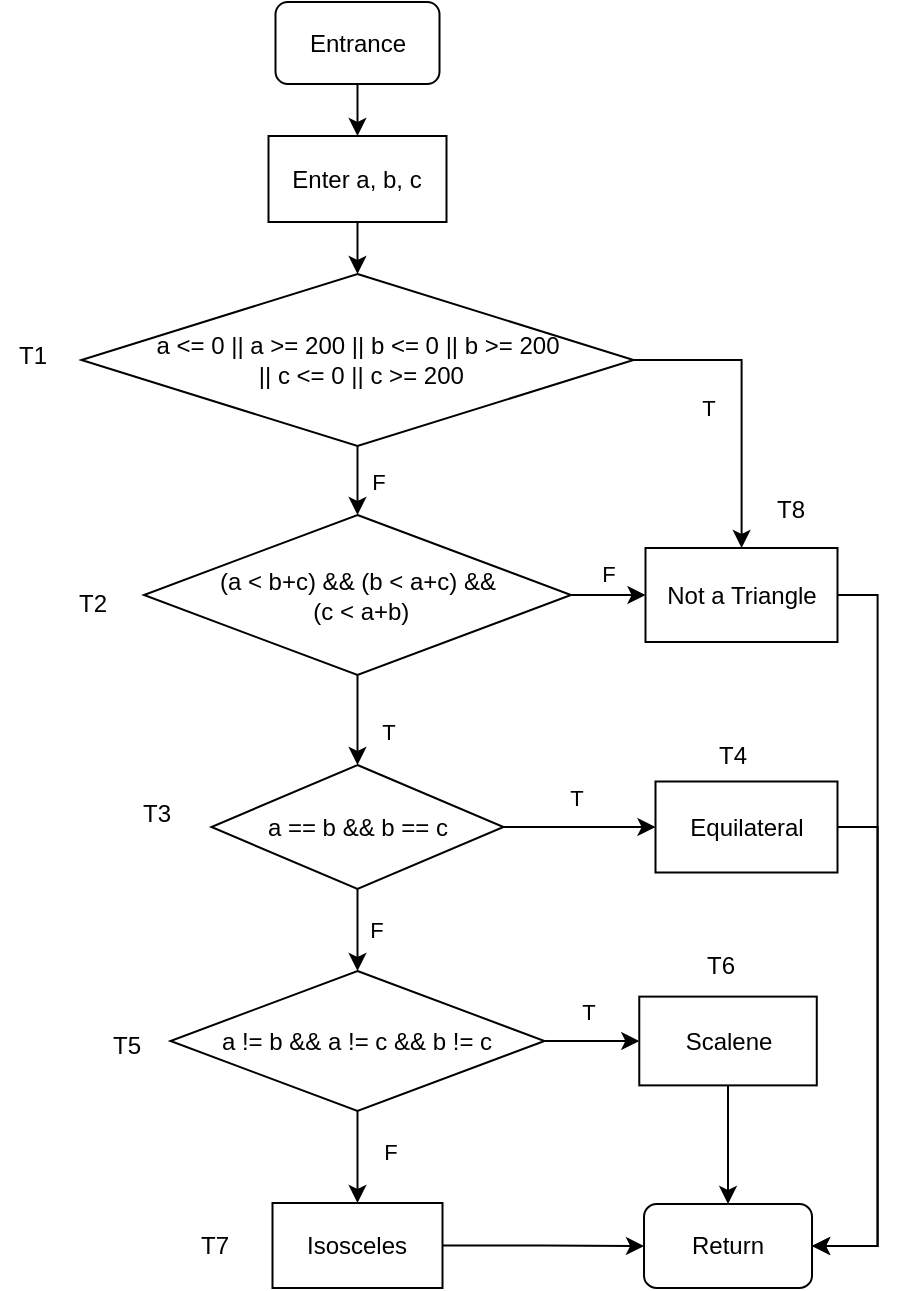 <mxfile version="21.7.2" type="device" pages="3">
  <diagram name="语句及条件覆盖" id="p1DawyyWLQWbrbQB41Fz">
    <mxGraphModel dx="1500" dy="763" grid="0" gridSize="10" guides="1" tooltips="1" connect="1" arrows="1" fold="1" page="1" pageScale="1" pageWidth="827" pageHeight="1169" math="0" shadow="0">
      <root>
        <mxCell id="0" />
        <mxCell id="1" parent="0" />
        <mxCell id="oMtj3yDENX00JfYqnQA4-12" style="edgeStyle=orthogonalEdgeStyle;rounded=0;orthogonalLoop=1;jettySize=auto;html=1;exitX=0.5;exitY=1;exitDx=0;exitDy=0;entryX=0.5;entryY=0;entryDx=0;entryDy=0;" parent="1" source="oMtj3yDENX00JfYqnQA4-2" target="oMtj3yDENX00JfYqnQA4-3" edge="1">
          <mxGeometry relative="1" as="geometry" />
        </mxCell>
        <mxCell id="oMtj3yDENX00JfYqnQA4-2" value="Entrance" style="rounded=1;whiteSpace=wrap;html=1;" parent="1" vertex="1">
          <mxGeometry x="196.75" y="127" width="82" height="41" as="geometry" />
        </mxCell>
        <mxCell id="9zBUutOTycy7udNpjJut-3" style="edgeStyle=orthogonalEdgeStyle;rounded=0;orthogonalLoop=1;jettySize=auto;html=1;exitX=0.5;exitY=1;exitDx=0;exitDy=0;entryX=0.5;entryY=0;entryDx=0;entryDy=0;" edge="1" parent="1" source="oMtj3yDENX00JfYqnQA4-3" target="9zBUutOTycy7udNpjJut-1">
          <mxGeometry relative="1" as="geometry" />
        </mxCell>
        <mxCell id="oMtj3yDENX00JfYqnQA4-3" value="Enter a, b, c" style="rounded=0;whiteSpace=wrap;html=1;" parent="1" vertex="1">
          <mxGeometry x="193.25" y="194" width="89" height="43" as="geometry" />
        </mxCell>
        <mxCell id="oMtj3yDENX00JfYqnQA4-14" value="F" style="edgeStyle=orthogonalEdgeStyle;rounded=0;orthogonalLoop=1;jettySize=auto;html=1;exitX=1;exitY=0.5;exitDx=0;exitDy=0;entryX=0;entryY=0.5;entryDx=0;entryDy=0;" parent="1" source="oMtj3yDENX00JfYqnQA4-4" target="oMtj3yDENX00JfYqnQA4-5" edge="1">
          <mxGeometry x="-0.029" y="11" relative="1" as="geometry">
            <mxPoint as="offset" />
          </mxGeometry>
        </mxCell>
        <mxCell id="oMtj3yDENX00JfYqnQA4-15" value="T" style="edgeStyle=orthogonalEdgeStyle;rounded=0;orthogonalLoop=1;jettySize=auto;html=1;exitX=0.5;exitY=1;exitDx=0;exitDy=0;entryX=0.5;entryY=0;entryDx=0;entryDy=0;" parent="1" source="oMtj3yDENX00JfYqnQA4-4" target="oMtj3yDENX00JfYqnQA4-6" edge="1">
          <mxGeometry x="0.244" y="15" relative="1" as="geometry">
            <mxPoint as="offset" />
          </mxGeometry>
        </mxCell>
        <mxCell id="oMtj3yDENX00JfYqnQA4-4" value="(a &amp;lt; b+c) &amp;amp;&amp;amp; (b &amp;lt; a+c) &amp;amp;&amp;amp;&lt;br&gt;&amp;nbsp;(c &amp;lt; a+b)" style="rhombus;whiteSpace=wrap;html=1;" parent="1" vertex="1">
          <mxGeometry x="131" y="383.5" width="213.5" height="80" as="geometry" />
        </mxCell>
        <mxCell id="oMtj3yDENX00JfYqnQA4-18" style="edgeStyle=orthogonalEdgeStyle;rounded=0;orthogonalLoop=1;jettySize=auto;html=1;exitX=1;exitY=0.5;exitDx=0;exitDy=0;entryX=1;entryY=0.5;entryDx=0;entryDy=0;" parent="1" source="oMtj3yDENX00JfYqnQA4-5" target="oMtj3yDENX00JfYqnQA4-11" edge="1">
          <mxGeometry relative="1" as="geometry" />
        </mxCell>
        <mxCell id="oMtj3yDENX00JfYqnQA4-5" value="Not a Triangle" style="rounded=0;whiteSpace=wrap;html=1;" parent="1" vertex="1">
          <mxGeometry x="381.75" y="400" width="96" height="47" as="geometry" />
        </mxCell>
        <mxCell id="oMtj3yDENX00JfYqnQA4-16" value="T" style="edgeStyle=orthogonalEdgeStyle;rounded=0;orthogonalLoop=1;jettySize=auto;html=1;exitX=1;exitY=0.5;exitDx=0;exitDy=0;" parent="1" source="oMtj3yDENX00JfYqnQA4-6" target="oMtj3yDENX00JfYqnQA4-8" edge="1">
          <mxGeometry x="-0.054" y="15" relative="1" as="geometry">
            <mxPoint as="offset" />
          </mxGeometry>
        </mxCell>
        <mxCell id="oMtj3yDENX00JfYqnQA4-17" value="F" style="edgeStyle=orthogonalEdgeStyle;rounded=0;orthogonalLoop=1;jettySize=auto;html=1;exitX=0.5;exitY=1;exitDx=0;exitDy=0;entryX=0.5;entryY=0;entryDx=0;entryDy=0;" parent="1" source="oMtj3yDENX00JfYqnQA4-6" target="oMtj3yDENX00JfYqnQA4-7" edge="1">
          <mxGeometry x="-0.024" y="9" relative="1" as="geometry">
            <mxPoint as="offset" />
          </mxGeometry>
        </mxCell>
        <mxCell id="oMtj3yDENX00JfYqnQA4-6" value="a == b &amp;amp;&amp;amp; b == c" style="rhombus;whiteSpace=wrap;html=1;" parent="1" vertex="1">
          <mxGeometry x="164.75" y="508.5" width="146" height="62" as="geometry" />
        </mxCell>
        <mxCell id="oMtj3yDENX00JfYqnQA4-19" value="T" style="edgeStyle=orthogonalEdgeStyle;rounded=0;orthogonalLoop=1;jettySize=auto;html=1;exitX=1;exitY=0.5;exitDx=0;exitDy=0;entryX=0;entryY=0.5;entryDx=0;entryDy=0;" parent="1" source="oMtj3yDENX00JfYqnQA4-7" target="oMtj3yDENX00JfYqnQA4-9" edge="1">
          <mxGeometry x="-0.143" y="15" relative="1" as="geometry">
            <mxPoint x="1" as="offset" />
          </mxGeometry>
        </mxCell>
        <mxCell id="oMtj3yDENX00JfYqnQA4-20" value="F" style="edgeStyle=orthogonalEdgeStyle;rounded=0;orthogonalLoop=1;jettySize=auto;html=1;exitX=0.5;exitY=1;exitDx=0;exitDy=0;entryX=0.5;entryY=0;entryDx=0;entryDy=0;" parent="1" source="oMtj3yDENX00JfYqnQA4-7" target="oMtj3yDENX00JfYqnQA4-10" edge="1">
          <mxGeometry x="-0.13" y="16" relative="1" as="geometry">
            <mxPoint as="offset" />
          </mxGeometry>
        </mxCell>
        <mxCell id="oMtj3yDENX00JfYqnQA4-7" value="a != b &amp;amp;&amp;amp; a != c &amp;amp;&amp;amp; b != c" style="rhombus;whiteSpace=wrap;html=1;" parent="1" vertex="1">
          <mxGeometry x="144.25" y="611.5" width="187" height="70" as="geometry" />
        </mxCell>
        <mxCell id="oMtj3yDENX00JfYqnQA4-21" style="edgeStyle=orthogonalEdgeStyle;rounded=0;orthogonalLoop=1;jettySize=auto;html=1;exitX=1;exitY=0.5;exitDx=0;exitDy=0;entryX=1;entryY=0.5;entryDx=0;entryDy=0;" parent="1" source="oMtj3yDENX00JfYqnQA4-8" target="oMtj3yDENX00JfYqnQA4-11" edge="1">
          <mxGeometry relative="1" as="geometry" />
        </mxCell>
        <mxCell id="oMtj3yDENX00JfYqnQA4-8" value="Equilateral" style="rounded=0;whiteSpace=wrap;html=1;" parent="1" vertex="1">
          <mxGeometry x="386.75" y="516.75" width="91" height="45.5" as="geometry" />
        </mxCell>
        <mxCell id="oMtj3yDENX00JfYqnQA4-22" style="edgeStyle=orthogonalEdgeStyle;rounded=0;orthogonalLoop=1;jettySize=auto;html=1;exitX=0.5;exitY=1;exitDx=0;exitDy=0;entryX=0.5;entryY=0;entryDx=0;entryDy=0;" parent="1" source="oMtj3yDENX00JfYqnQA4-9" target="oMtj3yDENX00JfYqnQA4-11" edge="1">
          <mxGeometry relative="1" as="geometry" />
        </mxCell>
        <mxCell id="oMtj3yDENX00JfYqnQA4-9" value="Scalene" style="rounded=0;whiteSpace=wrap;html=1;" parent="1" vertex="1">
          <mxGeometry x="378.64" y="624.31" width="88.75" height="44.38" as="geometry" />
        </mxCell>
        <mxCell id="oMtj3yDENX00JfYqnQA4-23" style="edgeStyle=orthogonalEdgeStyle;rounded=0;orthogonalLoop=1;jettySize=auto;html=1;exitX=1;exitY=0.5;exitDx=0;exitDy=0;entryX=0;entryY=0.5;entryDx=0;entryDy=0;" parent="1" source="oMtj3yDENX00JfYqnQA4-10" target="oMtj3yDENX00JfYqnQA4-11" edge="1">
          <mxGeometry relative="1" as="geometry" />
        </mxCell>
        <mxCell id="oMtj3yDENX00JfYqnQA4-10" value="Isosceles" style="rounded=0;whiteSpace=wrap;html=1;" parent="1" vertex="1">
          <mxGeometry x="195.25" y="727.5" width="85" height="42.5" as="geometry" />
        </mxCell>
        <mxCell id="oMtj3yDENX00JfYqnQA4-11" value="Return" style="rounded=1;whiteSpace=wrap;html=1;" parent="1" vertex="1">
          <mxGeometry x="381.01" y="728" width="84" height="42" as="geometry" />
        </mxCell>
        <mxCell id="1Kh99Y0t14na6HnomfFa-1" value="T1" style="text;html=1;align=center;verticalAlign=middle;resizable=0;points=[];autosize=1;strokeColor=none;fillColor=none;" parent="1" vertex="1">
          <mxGeometry x="59" y="291" width="32" height="26" as="geometry" />
        </mxCell>
        <mxCell id="1Kh99Y0t14na6HnomfFa-2" value="T2" style="text;html=1;align=center;verticalAlign=middle;resizable=0;points=[];autosize=1;strokeColor=none;fillColor=none;" parent="1" vertex="1">
          <mxGeometry x="89" y="415" width="32" height="26" as="geometry" />
        </mxCell>
        <mxCell id="1Kh99Y0t14na6HnomfFa-3" value="T3" style="text;html=1;align=center;verticalAlign=middle;resizable=0;points=[];autosize=1;strokeColor=none;fillColor=none;" parent="1" vertex="1">
          <mxGeometry x="121" y="520" width="32" height="26" as="geometry" />
        </mxCell>
        <mxCell id="1Kh99Y0t14na6HnomfFa-4" value="T4" style="text;html=1;align=center;verticalAlign=middle;resizable=0;points=[];autosize=1;strokeColor=none;fillColor=none;" parent="1" vertex="1">
          <mxGeometry x="409" y="490.75" width="32" height="26" as="geometry" />
        </mxCell>
        <mxCell id="1Kh99Y0t14na6HnomfFa-5" value="T5&lt;br&gt;" style="text;html=1;align=center;verticalAlign=middle;resizable=0;points=[];autosize=1;strokeColor=none;fillColor=none;" parent="1" vertex="1">
          <mxGeometry x="106" y="636" width="32" height="26" as="geometry" />
        </mxCell>
        <mxCell id="1Kh99Y0t14na6HnomfFa-6" value="T7" style="text;html=1;align=center;verticalAlign=middle;resizable=0;points=[];autosize=1;strokeColor=none;fillColor=none;" parent="1" vertex="1">
          <mxGeometry x="150" y="736" width="32" height="26" as="geometry" />
        </mxCell>
        <mxCell id="1Kh99Y0t14na6HnomfFa-7" value="T6&lt;br&gt;" style="text;html=1;align=center;verticalAlign=middle;resizable=0;points=[];autosize=1;strokeColor=none;fillColor=none;" parent="1" vertex="1">
          <mxGeometry x="403" y="596" width="32" height="26" as="geometry" />
        </mxCell>
        <mxCell id="9zBUutOTycy7udNpjJut-2" value="F" style="edgeStyle=orthogonalEdgeStyle;rounded=0;orthogonalLoop=1;jettySize=auto;html=1;exitX=0.5;exitY=1;exitDx=0;exitDy=0;entryX=0.5;entryY=0;entryDx=0;entryDy=0;" edge="1" parent="1" source="9zBUutOTycy7udNpjJut-1" target="oMtj3yDENX00JfYqnQA4-4">
          <mxGeometry x="0.043" y="10" relative="1" as="geometry">
            <mxPoint as="offset" />
          </mxGeometry>
        </mxCell>
        <mxCell id="9zBUutOTycy7udNpjJut-4" value="T" style="edgeStyle=orthogonalEdgeStyle;rounded=0;orthogonalLoop=1;jettySize=auto;html=1;exitX=1;exitY=0.5;exitDx=0;exitDy=0;" edge="1" parent="1" source="9zBUutOTycy7udNpjJut-1" target="oMtj3yDENX00JfYqnQA4-5">
          <mxGeometry x="0.054" y="-17" relative="1" as="geometry">
            <mxPoint as="offset" />
          </mxGeometry>
        </mxCell>
        <mxCell id="9zBUutOTycy7udNpjJut-1" value="a &amp;lt;= 0 || a &amp;gt;= 200 || b &amp;lt;= 0 || b &amp;gt;= 200&lt;br&gt;&amp;nbsp;|| c &amp;lt;= 0 || c &amp;gt;= 200" style="rhombus;whiteSpace=wrap;html=1;" vertex="1" parent="1">
          <mxGeometry x="99.75" y="263" width="276" height="86" as="geometry" />
        </mxCell>
        <mxCell id="9zBUutOTycy7udNpjJut-5" value="T8" style="text;html=1;align=center;verticalAlign=middle;resizable=0;points=[];autosize=1;strokeColor=none;fillColor=none;" vertex="1" parent="1">
          <mxGeometry x="438" y="368" width="32" height="26" as="geometry" />
        </mxCell>
      </root>
    </mxGraphModel>
  </diagram>
  <diagram id="DdidMCSF9CAta6WW8qiw" name="条件逻辑覆盖">
    <mxGraphModel dx="1750" dy="890" grid="0" gridSize="10" guides="1" tooltips="1" connect="1" arrows="1" fold="1" page="1" pageScale="1" pageWidth="827" pageHeight="1169" math="0" shadow="0">
      <root>
        <mxCell id="0" />
        <mxCell id="1" parent="0" />
        <mxCell id="TY2ZsIlsWfIMWA_cXtT7-1" style="edgeStyle=orthogonalEdgeStyle;rounded=0;orthogonalLoop=1;jettySize=auto;html=1;exitX=0.5;exitY=1;exitDx=0;exitDy=0;entryX=0.5;entryY=0;entryDx=0;entryDy=0;" edge="1" parent="1" source="TY2ZsIlsWfIMWA_cXtT7-2" target="TY2ZsIlsWfIMWA_cXtT7-4">
          <mxGeometry relative="1" as="geometry" />
        </mxCell>
        <mxCell id="TY2ZsIlsWfIMWA_cXtT7-2" value="Entrance" style="rounded=1;whiteSpace=wrap;html=1;" vertex="1" parent="1">
          <mxGeometry x="251.75" y="78" width="82" height="41" as="geometry" />
        </mxCell>
        <mxCell id="TY2ZsIlsWfIMWA_cXtT7-3" style="edgeStyle=orthogonalEdgeStyle;rounded=0;orthogonalLoop=1;jettySize=auto;html=1;exitX=0.5;exitY=1;exitDx=0;exitDy=0;entryX=0.5;entryY=0;entryDx=0;entryDy=0;" edge="1" parent="1" source="TY2ZsIlsWfIMWA_cXtT7-4" target="TY2ZsIlsWfIMWA_cXtT7-32">
          <mxGeometry relative="1" as="geometry" />
        </mxCell>
        <mxCell id="TY2ZsIlsWfIMWA_cXtT7-4" value="Enter a, b, c" style="rounded=0;whiteSpace=wrap;html=1;" vertex="1" parent="1">
          <mxGeometry x="248.25" y="145" width="89" height="43" as="geometry" />
        </mxCell>
        <mxCell id="TY2ZsIlsWfIMWA_cXtT7-5" value="F" style="edgeStyle=orthogonalEdgeStyle;rounded=0;orthogonalLoop=1;jettySize=auto;html=1;exitX=1;exitY=0.5;exitDx=0;exitDy=0;entryX=0;entryY=0.5;entryDx=0;entryDy=0;" edge="1" parent="1" source="TY2ZsIlsWfIMWA_cXtT7-7" target="TY2ZsIlsWfIMWA_cXtT7-9">
          <mxGeometry x="-0.029" y="11" relative="1" as="geometry">
            <mxPoint as="offset" />
          </mxGeometry>
        </mxCell>
        <mxCell id="TY2ZsIlsWfIMWA_cXtT7-6" value="T" style="edgeStyle=orthogonalEdgeStyle;rounded=0;orthogonalLoop=1;jettySize=auto;html=1;exitX=0.5;exitY=1;exitDx=0;exitDy=0;entryX=0.5;entryY=0;entryDx=0;entryDy=0;" edge="1" parent="1" source="TY2ZsIlsWfIMWA_cXtT7-7" target="TY2ZsIlsWfIMWA_cXtT7-12">
          <mxGeometry x="0.244" y="15" relative="1" as="geometry">
            <mxPoint as="offset" />
          </mxGeometry>
        </mxCell>
        <mxCell id="TY2ZsIlsWfIMWA_cXtT7-7" value="(a &amp;lt; b+c) &amp;amp;&amp;amp; (b &amp;lt; a+c) &amp;amp;&amp;amp;&lt;br&gt;&amp;nbsp;(c &amp;lt; a+b)" style="rhombus;whiteSpace=wrap;html=1;" vertex="1" parent="1">
          <mxGeometry x="186" y="334.5" width="213.5" height="80" as="geometry" />
        </mxCell>
        <mxCell id="TY2ZsIlsWfIMWA_cXtT7-8" style="edgeStyle=orthogonalEdgeStyle;rounded=0;orthogonalLoop=1;jettySize=auto;html=1;exitX=1;exitY=0.5;exitDx=0;exitDy=0;entryX=1;entryY=0.5;entryDx=0;entryDy=0;" edge="1" parent="1" source="TY2ZsIlsWfIMWA_cXtT7-9" target="TY2ZsIlsWfIMWA_cXtT7-22">
          <mxGeometry relative="1" as="geometry" />
        </mxCell>
        <mxCell id="TY2ZsIlsWfIMWA_cXtT7-9" value="Not a Triangle" style="rounded=0;whiteSpace=wrap;html=1;" vertex="1" parent="1">
          <mxGeometry x="436.75" y="351" width="96" height="47" as="geometry" />
        </mxCell>
        <mxCell id="TY2ZsIlsWfIMWA_cXtT7-10" value="T" style="edgeStyle=orthogonalEdgeStyle;rounded=0;orthogonalLoop=1;jettySize=auto;html=1;exitX=1;exitY=0.5;exitDx=0;exitDy=0;" edge="1" parent="1" source="TY2ZsIlsWfIMWA_cXtT7-12" target="TY2ZsIlsWfIMWA_cXtT7-17">
          <mxGeometry x="-0.054" y="15" relative="1" as="geometry">
            <mxPoint as="offset" />
          </mxGeometry>
        </mxCell>
        <mxCell id="TY2ZsIlsWfIMWA_cXtT7-11" value="F" style="edgeStyle=orthogonalEdgeStyle;rounded=0;orthogonalLoop=1;jettySize=auto;html=1;exitX=0.5;exitY=1;exitDx=0;exitDy=0;entryX=0.5;entryY=0;entryDx=0;entryDy=0;" edge="1" parent="1" source="TY2ZsIlsWfIMWA_cXtT7-12" target="TY2ZsIlsWfIMWA_cXtT7-15">
          <mxGeometry x="-0.024" y="9" relative="1" as="geometry">
            <mxPoint as="offset" />
          </mxGeometry>
        </mxCell>
        <mxCell id="TY2ZsIlsWfIMWA_cXtT7-12" value="a == b &amp;amp;&amp;amp; b == c" style="rhombus;whiteSpace=wrap;html=1;" vertex="1" parent="1">
          <mxGeometry x="219.75" y="459.5" width="146" height="62" as="geometry" />
        </mxCell>
        <mxCell id="TY2ZsIlsWfIMWA_cXtT7-13" value="T" style="edgeStyle=orthogonalEdgeStyle;rounded=0;orthogonalLoop=1;jettySize=auto;html=1;exitX=1;exitY=0.5;exitDx=0;exitDy=0;entryX=0;entryY=0.5;entryDx=0;entryDy=0;" edge="1" parent="1" source="TY2ZsIlsWfIMWA_cXtT7-15" target="TY2ZsIlsWfIMWA_cXtT7-19">
          <mxGeometry x="-0.143" y="15" relative="1" as="geometry">
            <mxPoint x="1" as="offset" />
          </mxGeometry>
        </mxCell>
        <mxCell id="TY2ZsIlsWfIMWA_cXtT7-14" value="F" style="edgeStyle=orthogonalEdgeStyle;rounded=0;orthogonalLoop=1;jettySize=auto;html=1;exitX=0.5;exitY=1;exitDx=0;exitDy=0;entryX=0.5;entryY=0;entryDx=0;entryDy=0;" edge="1" parent="1" source="TY2ZsIlsWfIMWA_cXtT7-15" target="TY2ZsIlsWfIMWA_cXtT7-21">
          <mxGeometry x="-0.13" y="16" relative="1" as="geometry">
            <mxPoint as="offset" />
          </mxGeometry>
        </mxCell>
        <mxCell id="TY2ZsIlsWfIMWA_cXtT7-15" value="a != b &amp;amp;&amp;amp; a != c &amp;amp;&amp;amp; b != c" style="rhombus;whiteSpace=wrap;html=1;" vertex="1" parent="1">
          <mxGeometry x="199.25" y="562.5" width="187" height="70" as="geometry" />
        </mxCell>
        <mxCell id="TY2ZsIlsWfIMWA_cXtT7-16" style="edgeStyle=orthogonalEdgeStyle;rounded=0;orthogonalLoop=1;jettySize=auto;html=1;exitX=1;exitY=0.5;exitDx=0;exitDy=0;entryX=1;entryY=0.5;entryDx=0;entryDy=0;" edge="1" parent="1" source="TY2ZsIlsWfIMWA_cXtT7-17" target="TY2ZsIlsWfIMWA_cXtT7-22">
          <mxGeometry relative="1" as="geometry" />
        </mxCell>
        <mxCell id="TY2ZsIlsWfIMWA_cXtT7-17" value="Equilateral" style="rounded=0;whiteSpace=wrap;html=1;" vertex="1" parent="1">
          <mxGeometry x="441.75" y="467.75" width="91" height="45.5" as="geometry" />
        </mxCell>
        <mxCell id="TY2ZsIlsWfIMWA_cXtT7-18" style="edgeStyle=orthogonalEdgeStyle;rounded=0;orthogonalLoop=1;jettySize=auto;html=1;exitX=0.5;exitY=1;exitDx=0;exitDy=0;entryX=0.5;entryY=0;entryDx=0;entryDy=0;" edge="1" parent="1" source="TY2ZsIlsWfIMWA_cXtT7-19" target="TY2ZsIlsWfIMWA_cXtT7-22">
          <mxGeometry relative="1" as="geometry" />
        </mxCell>
        <mxCell id="TY2ZsIlsWfIMWA_cXtT7-19" value="Scalene" style="rounded=0;whiteSpace=wrap;html=1;" vertex="1" parent="1">
          <mxGeometry x="433.64" y="575.31" width="88.75" height="44.38" as="geometry" />
        </mxCell>
        <mxCell id="TY2ZsIlsWfIMWA_cXtT7-20" style="edgeStyle=orthogonalEdgeStyle;rounded=0;orthogonalLoop=1;jettySize=auto;html=1;exitX=1;exitY=0.5;exitDx=0;exitDy=0;entryX=0;entryY=0.5;entryDx=0;entryDy=0;" edge="1" parent="1" source="TY2ZsIlsWfIMWA_cXtT7-21" target="TY2ZsIlsWfIMWA_cXtT7-22">
          <mxGeometry relative="1" as="geometry" />
        </mxCell>
        <mxCell id="TY2ZsIlsWfIMWA_cXtT7-21" value="Isosceles" style="rounded=0;whiteSpace=wrap;html=1;" vertex="1" parent="1">
          <mxGeometry x="250.25" y="678.5" width="85" height="42.5" as="geometry" />
        </mxCell>
        <mxCell id="TY2ZsIlsWfIMWA_cXtT7-22" value="Return" style="rounded=1;whiteSpace=wrap;html=1;" vertex="1" parent="1">
          <mxGeometry x="436.01" y="679" width="84" height="42" as="geometry" />
        </mxCell>
        <mxCell id="TY2ZsIlsWfIMWA_cXtT7-23" value="S1 S2 S3 S4 S5 S6" style="text;html=1;align=center;verticalAlign=middle;resizable=0;points=[];autosize=1;strokeColor=none;fillColor=none;" vertex="1" parent="1">
          <mxGeometry x="107" y="201" width="123" height="26" as="geometry" />
        </mxCell>
        <mxCell id="TY2ZsIlsWfIMWA_cXtT7-24" value="S7 S8 S9&lt;br&gt;" style="text;html=1;align=center;verticalAlign=middle;resizable=0;points=[];autosize=1;strokeColor=none;fillColor=none;" vertex="1" parent="1">
          <mxGeometry x="142.5" y="325" width="69" height="26" as="geometry" />
        </mxCell>
        <mxCell id="TY2ZsIlsWfIMWA_cXtT7-25" value="S10 S11" style="text;html=1;align=center;verticalAlign=middle;resizable=0;points=[];autosize=1;strokeColor=none;fillColor=none;" vertex="1" parent="1">
          <mxGeometry x="148.5" y="477.5" width="63" height="26" as="geometry" />
        </mxCell>
        <mxCell id="TY2ZsIlsWfIMWA_cXtT7-27" value="S12 S13 S14" style="text;html=1;align=center;verticalAlign=middle;resizable=0;points=[];autosize=1;strokeColor=none;fillColor=none;" vertex="1" parent="1">
          <mxGeometry x="135.5" y="562.5" width="89" height="26" as="geometry" />
        </mxCell>
        <mxCell id="TY2ZsIlsWfIMWA_cXtT7-30" value="F" style="edgeStyle=orthogonalEdgeStyle;rounded=0;orthogonalLoop=1;jettySize=auto;html=1;exitX=0.5;exitY=1;exitDx=0;exitDy=0;entryX=0.5;entryY=0;entryDx=0;entryDy=0;" edge="1" parent="1" source="TY2ZsIlsWfIMWA_cXtT7-32" target="TY2ZsIlsWfIMWA_cXtT7-7">
          <mxGeometry x="0.043" y="10" relative="1" as="geometry">
            <mxPoint as="offset" />
          </mxGeometry>
        </mxCell>
        <mxCell id="TY2ZsIlsWfIMWA_cXtT7-31" value="T" style="edgeStyle=orthogonalEdgeStyle;rounded=0;orthogonalLoop=1;jettySize=auto;html=1;exitX=1;exitY=0.5;exitDx=0;exitDy=0;" edge="1" parent="1" source="TY2ZsIlsWfIMWA_cXtT7-32" target="TY2ZsIlsWfIMWA_cXtT7-9">
          <mxGeometry x="0.054" y="-17" relative="1" as="geometry">
            <mxPoint as="offset" />
          </mxGeometry>
        </mxCell>
        <mxCell id="TY2ZsIlsWfIMWA_cXtT7-32" value="a &amp;lt;= 0 || a &amp;gt;= 200 || b &amp;lt;= 0 || b &amp;gt;= 200&lt;br&gt;&amp;nbsp;|| c &amp;lt;= 0 || c &amp;gt;= 200" style="rhombus;whiteSpace=wrap;html=1;" vertex="1" parent="1">
          <mxGeometry x="154.75" y="214" width="276" height="86" as="geometry" />
        </mxCell>
      </root>
    </mxGraphModel>
  </diagram>
  <diagram id="Sa9uiIbeOBKwf3oIVt64" name="基本路径测试">
    <mxGraphModel dx="1750" dy="890" grid="0" gridSize="10" guides="1" tooltips="1" connect="1" arrows="1" fold="1" page="1" pageScale="1" pageWidth="827" pageHeight="1169" math="0" shadow="0">
      <root>
        <mxCell id="0" />
        <mxCell id="1" parent="0" />
        <mxCell id="qJYz9pUPXMdXGfd2IGR--26" value="1&lt;br&gt;" style="text;html=1;align=center;verticalAlign=middle;resizable=0;points=[];autosize=1;strokeColor=none;fillColor=none;" parent="1" vertex="1">
          <mxGeometry x="206.25" y="136" width="25" height="26" as="geometry" />
        </mxCell>
        <mxCell id="qJYz9pUPXMdXGfd2IGR--27" value="2&lt;br&gt;" style="text;html=1;align=center;verticalAlign=middle;resizable=0;points=[];autosize=1;strokeColor=none;fillColor=none;" parent="1" vertex="1">
          <mxGeometry x="199.5" y="212" width="25" height="26" as="geometry" />
        </mxCell>
        <mxCell id="qJYz9pUPXMdXGfd2IGR--28" value="3" style="text;html=1;align=center;verticalAlign=middle;resizable=0;points=[];autosize=1;strokeColor=none;fillColor=none;" parent="1" vertex="1">
          <mxGeometry x="206.25" y="325.5" width="25" height="26" as="geometry" />
        </mxCell>
        <mxCell id="qJYz9pUPXMdXGfd2IGR--29" value="7" style="text;html=1;align=center;verticalAlign=middle;resizable=0;points=[];autosize=1;strokeColor=none;fillColor=none;" parent="1" vertex="1">
          <mxGeometry x="444.25" y="311.5" width="25" height="26" as="geometry" />
        </mxCell>
        <mxCell id="qJYz9pUPXMdXGfd2IGR--30" value="6" style="text;html=1;align=center;verticalAlign=middle;resizable=0;points=[];autosize=1;strokeColor=none;fillColor=none;" parent="1" vertex="1">
          <mxGeometry x="206.25" y="655.5" width="25" height="26" as="geometry" />
        </mxCell>
        <mxCell id="qJYz9pUPXMdXGfd2IGR--31" value="4" style="text;html=1;align=center;verticalAlign=middle;resizable=0;points=[];autosize=1;strokeColor=none;fillColor=none;" parent="1" vertex="1">
          <mxGeometry x="206.25" y="447.75" width="25" height="26" as="geometry" />
        </mxCell>
        <mxCell id="qJYz9pUPXMdXGfd2IGR--32" value="9" style="text;html=1;align=center;verticalAlign=middle;resizable=0;points=[];autosize=1;strokeColor=none;fillColor=none;" parent="1" vertex="1">
          <mxGeometry x="423.5" y="458.75" width="25" height="26" as="geometry" />
        </mxCell>
        <mxCell id="qJYz9pUPXMdXGfd2IGR--33" value="5" style="text;html=1;align=center;verticalAlign=middle;resizable=0;points=[];autosize=1;strokeColor=none;fillColor=none;" parent="1" vertex="1">
          <mxGeometry x="203" y="551" width="25" height="26" as="geometry" />
        </mxCell>
        <mxCell id="U82WJAS0-brjJX5fZh-N-30" style="edgeStyle=orthogonalEdgeStyle;rounded=0;orthogonalLoop=1;jettySize=auto;html=1;exitX=0.5;exitY=1;exitDx=0;exitDy=0;entryX=0.5;entryY=0;entryDx=0;entryDy=0;" edge="1" parent="1" source="U82WJAS0-brjJX5fZh-N-31" target="U82WJAS0-brjJX5fZh-N-33">
          <mxGeometry relative="1" as="geometry" />
        </mxCell>
        <mxCell id="U82WJAS0-brjJX5fZh-N-31" value="Entrance" style="rounded=1;whiteSpace=wrap;html=1;" vertex="1" parent="1">
          <mxGeometry x="203" y="95" width="82" height="41" as="geometry" />
        </mxCell>
        <mxCell id="U82WJAS0-brjJX5fZh-N-32" style="edgeStyle=orthogonalEdgeStyle;rounded=0;orthogonalLoop=1;jettySize=auto;html=1;exitX=0.5;exitY=1;exitDx=0;exitDy=0;entryX=0.5;entryY=0;entryDx=0;entryDy=0;" edge="1" parent="1" source="U82WJAS0-brjJX5fZh-N-33" target="U82WJAS0-brjJX5fZh-N-58">
          <mxGeometry relative="1" as="geometry" />
        </mxCell>
        <mxCell id="U82WJAS0-brjJX5fZh-N-33" value="Enter a, b, c" style="rounded=0;whiteSpace=wrap;html=1;" vertex="1" parent="1">
          <mxGeometry x="199.5" y="162" width="89" height="43" as="geometry" />
        </mxCell>
        <mxCell id="U82WJAS0-brjJX5fZh-N-34" value="F" style="edgeStyle=orthogonalEdgeStyle;rounded=0;orthogonalLoop=1;jettySize=auto;html=1;exitX=1;exitY=0.5;exitDx=0;exitDy=0;entryX=0;entryY=0.5;entryDx=0;entryDy=0;" edge="1" parent="1" source="U82WJAS0-brjJX5fZh-N-36" target="U82WJAS0-brjJX5fZh-N-38">
          <mxGeometry x="-0.029" y="11" relative="1" as="geometry">
            <mxPoint as="offset" />
          </mxGeometry>
        </mxCell>
        <mxCell id="U82WJAS0-brjJX5fZh-N-35" value="T" style="edgeStyle=orthogonalEdgeStyle;rounded=0;orthogonalLoop=1;jettySize=auto;html=1;exitX=0.5;exitY=1;exitDx=0;exitDy=0;entryX=0.5;entryY=0;entryDx=0;entryDy=0;" edge="1" parent="1" source="U82WJAS0-brjJX5fZh-N-36" target="U82WJAS0-brjJX5fZh-N-41">
          <mxGeometry x="0.244" y="15" relative="1" as="geometry">
            <mxPoint as="offset" />
          </mxGeometry>
        </mxCell>
        <mxCell id="U82WJAS0-brjJX5fZh-N-36" value="(a &amp;lt; b+c) &amp;amp;&amp;amp; (b &amp;lt; a+c) &amp;amp;&amp;amp;&lt;br&gt;&amp;nbsp;(c &amp;lt; a+b)" style="rhombus;whiteSpace=wrap;html=1;" vertex="1" parent="1">
          <mxGeometry x="137.25" y="351.5" width="213.5" height="80" as="geometry" />
        </mxCell>
        <mxCell id="U82WJAS0-brjJX5fZh-N-37" style="edgeStyle=orthogonalEdgeStyle;rounded=0;orthogonalLoop=1;jettySize=auto;html=1;exitX=1;exitY=0.5;exitDx=0;exitDy=0;entryX=1;entryY=0.5;entryDx=0;entryDy=0;" edge="1" parent="1" source="U82WJAS0-brjJX5fZh-N-38" target="U82WJAS0-brjJX5fZh-N-51">
          <mxGeometry relative="1" as="geometry" />
        </mxCell>
        <mxCell id="U82WJAS0-brjJX5fZh-N-38" value="Not a Triangle" style="rounded=0;whiteSpace=wrap;html=1;" vertex="1" parent="1">
          <mxGeometry x="388" y="368" width="96" height="47" as="geometry" />
        </mxCell>
        <mxCell id="U82WJAS0-brjJX5fZh-N-39" value="T" style="edgeStyle=orthogonalEdgeStyle;rounded=0;orthogonalLoop=1;jettySize=auto;html=1;exitX=1;exitY=0.5;exitDx=0;exitDy=0;" edge="1" parent="1" source="U82WJAS0-brjJX5fZh-N-41" target="U82WJAS0-brjJX5fZh-N-46">
          <mxGeometry x="-0.054" y="15" relative="1" as="geometry">
            <mxPoint as="offset" />
          </mxGeometry>
        </mxCell>
        <mxCell id="U82WJAS0-brjJX5fZh-N-40" value="F" style="edgeStyle=orthogonalEdgeStyle;rounded=0;orthogonalLoop=1;jettySize=auto;html=1;exitX=0.5;exitY=1;exitDx=0;exitDy=0;entryX=0.5;entryY=0;entryDx=0;entryDy=0;" edge="1" parent="1" source="U82WJAS0-brjJX5fZh-N-41" target="U82WJAS0-brjJX5fZh-N-44">
          <mxGeometry x="-0.024" y="9" relative="1" as="geometry">
            <mxPoint as="offset" />
          </mxGeometry>
        </mxCell>
        <mxCell id="U82WJAS0-brjJX5fZh-N-41" value="a == b &amp;amp;&amp;amp; b == c" style="rhombus;whiteSpace=wrap;html=1;" vertex="1" parent="1">
          <mxGeometry x="171" y="476.5" width="146" height="62" as="geometry" />
        </mxCell>
        <mxCell id="U82WJAS0-brjJX5fZh-N-42" value="T" style="edgeStyle=orthogonalEdgeStyle;rounded=0;orthogonalLoop=1;jettySize=auto;html=1;exitX=1;exitY=0.5;exitDx=0;exitDy=0;entryX=0;entryY=0.5;entryDx=0;entryDy=0;" edge="1" parent="1" source="U82WJAS0-brjJX5fZh-N-44" target="U82WJAS0-brjJX5fZh-N-48">
          <mxGeometry x="-0.143" y="15" relative="1" as="geometry">
            <mxPoint x="1" as="offset" />
          </mxGeometry>
        </mxCell>
        <mxCell id="U82WJAS0-brjJX5fZh-N-43" value="F" style="edgeStyle=orthogonalEdgeStyle;rounded=0;orthogonalLoop=1;jettySize=auto;html=1;exitX=0.5;exitY=1;exitDx=0;exitDy=0;entryX=0.5;entryY=0;entryDx=0;entryDy=0;" edge="1" parent="1" source="U82WJAS0-brjJX5fZh-N-44" target="U82WJAS0-brjJX5fZh-N-50">
          <mxGeometry x="-0.13" y="16" relative="1" as="geometry">
            <mxPoint as="offset" />
          </mxGeometry>
        </mxCell>
        <mxCell id="U82WJAS0-brjJX5fZh-N-44" value="a != b &amp;amp;&amp;amp; a != c &amp;amp;&amp;amp; b != c" style="rhombus;whiteSpace=wrap;html=1;" vertex="1" parent="1">
          <mxGeometry x="150.5" y="579.5" width="187" height="70" as="geometry" />
        </mxCell>
        <mxCell id="U82WJAS0-brjJX5fZh-N-45" style="edgeStyle=orthogonalEdgeStyle;rounded=0;orthogonalLoop=1;jettySize=auto;html=1;exitX=1;exitY=0.5;exitDx=0;exitDy=0;entryX=1;entryY=0.5;entryDx=0;entryDy=0;" edge="1" parent="1" source="U82WJAS0-brjJX5fZh-N-46" target="U82WJAS0-brjJX5fZh-N-51">
          <mxGeometry relative="1" as="geometry" />
        </mxCell>
        <mxCell id="U82WJAS0-brjJX5fZh-N-46" value="Equilateral" style="rounded=0;whiteSpace=wrap;html=1;" vertex="1" parent="1">
          <mxGeometry x="393" y="484.75" width="91" height="45.5" as="geometry" />
        </mxCell>
        <mxCell id="U82WJAS0-brjJX5fZh-N-47" style="edgeStyle=orthogonalEdgeStyle;rounded=0;orthogonalLoop=1;jettySize=auto;html=1;exitX=0.5;exitY=1;exitDx=0;exitDy=0;entryX=0.5;entryY=0;entryDx=0;entryDy=0;" edge="1" parent="1" source="U82WJAS0-brjJX5fZh-N-48" target="U82WJAS0-brjJX5fZh-N-51">
          <mxGeometry relative="1" as="geometry" />
        </mxCell>
        <mxCell id="U82WJAS0-brjJX5fZh-N-48" value="Scalene" style="rounded=0;whiteSpace=wrap;html=1;" vertex="1" parent="1">
          <mxGeometry x="384.89" y="592.31" width="88.75" height="44.38" as="geometry" />
        </mxCell>
        <mxCell id="U82WJAS0-brjJX5fZh-N-49" style="edgeStyle=orthogonalEdgeStyle;rounded=0;orthogonalLoop=1;jettySize=auto;html=1;exitX=1;exitY=0.5;exitDx=0;exitDy=0;entryX=0;entryY=0.5;entryDx=0;entryDy=0;" edge="1" parent="1" source="U82WJAS0-brjJX5fZh-N-50" target="U82WJAS0-brjJX5fZh-N-51">
          <mxGeometry relative="1" as="geometry" />
        </mxCell>
        <mxCell id="U82WJAS0-brjJX5fZh-N-50" value="Isosceles" style="rounded=0;whiteSpace=wrap;html=1;" vertex="1" parent="1">
          <mxGeometry x="201.5" y="695.5" width="85" height="42.5" as="geometry" />
        </mxCell>
        <mxCell id="U82WJAS0-brjJX5fZh-N-51" value="Return" style="rounded=1;whiteSpace=wrap;html=1;" vertex="1" parent="1">
          <mxGeometry x="387.26" y="696" width="84" height="42" as="geometry" />
        </mxCell>
        <mxCell id="U82WJAS0-brjJX5fZh-N-56" value="F" style="edgeStyle=orthogonalEdgeStyle;rounded=0;orthogonalLoop=1;jettySize=auto;html=1;exitX=0.5;exitY=1;exitDx=0;exitDy=0;entryX=0.5;entryY=0;entryDx=0;entryDy=0;" edge="1" parent="1" source="U82WJAS0-brjJX5fZh-N-58" target="U82WJAS0-brjJX5fZh-N-36">
          <mxGeometry x="0.043" y="10" relative="1" as="geometry">
            <mxPoint as="offset" />
          </mxGeometry>
        </mxCell>
        <mxCell id="U82WJAS0-brjJX5fZh-N-57" value="T" style="edgeStyle=orthogonalEdgeStyle;rounded=0;orthogonalLoop=1;jettySize=auto;html=1;exitX=1;exitY=0.5;exitDx=0;exitDy=0;" edge="1" parent="1" source="U82WJAS0-brjJX5fZh-N-58" target="U82WJAS0-brjJX5fZh-N-38">
          <mxGeometry x="0.054" y="-17" relative="1" as="geometry">
            <mxPoint as="offset" />
          </mxGeometry>
        </mxCell>
        <mxCell id="U82WJAS0-brjJX5fZh-N-58" value="a &amp;lt;= 0 || a &amp;gt;= 200 || b &amp;lt;= 0 || b &amp;gt;= 200&lt;br&gt;&amp;nbsp;|| c &amp;lt;= 0 || c &amp;gt;= 200" style="rhombus;whiteSpace=wrap;html=1;" vertex="1" parent="1">
          <mxGeometry x="106" y="231" width="276" height="86" as="geometry" />
        </mxCell>
        <mxCell id="U82WJAS0-brjJX5fZh-N-61" value="8" style="text;html=1;align=center;verticalAlign=middle;resizable=0;points=[];autosize=1;strokeColor=none;fillColor=none;" vertex="1" parent="1">
          <mxGeometry x="354.25" y="402.25" width="25" height="26" as="geometry" />
        </mxCell>
        <mxCell id="U82WJAS0-brjJX5fZh-N-62" value="10" style="text;html=1;align=center;verticalAlign=middle;resizable=0;points=[];autosize=1;strokeColor=none;fillColor=none;" vertex="1" parent="1">
          <mxGeometry x="413.76" y="566.31" width="31" height="26" as="geometry" />
        </mxCell>
      </root>
    </mxGraphModel>
  </diagram>
</mxfile>

